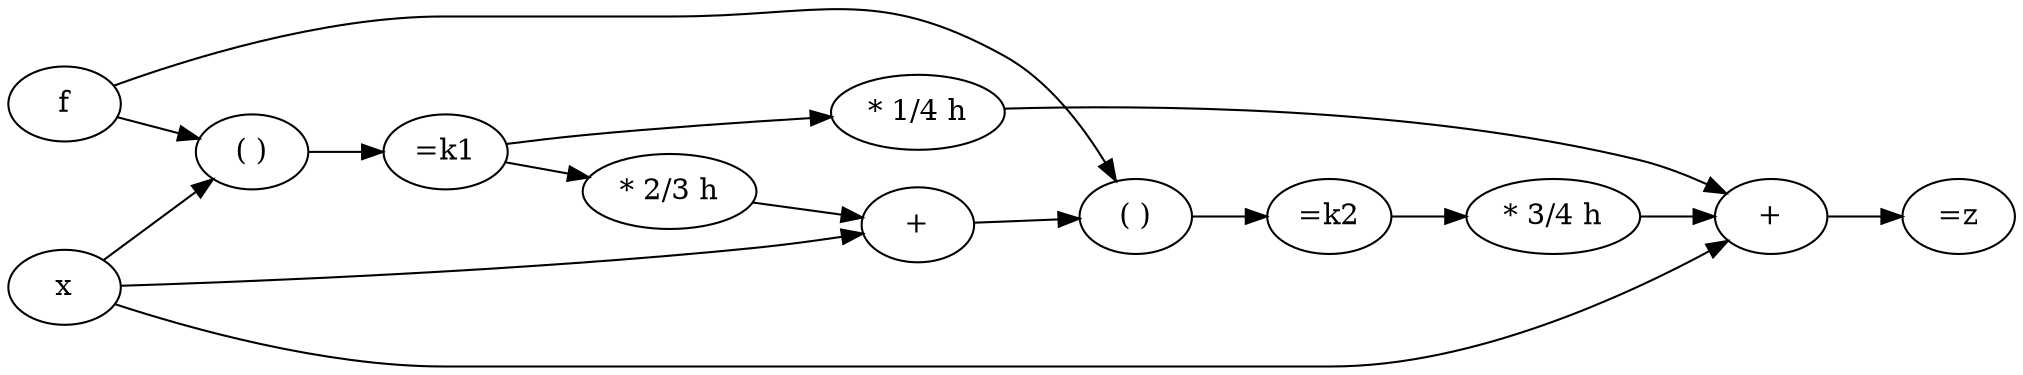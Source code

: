 digraph RK4 {
  rankdir=LR;
  thd2[label="* 2/3 h"]
  thd4[label="* 3/4 h"]
  thd5[label="* 1/4 h"]
  sum1[label="+"]
  sum2[label="+"]
  k1[label="=k1"]
  k2[label="=k2"]
  z[label="=z"]
  callf[label="( )"]
  callf2[label="( )"]
  x -> callf -> k1;
  f -> callf; 
  k1 -> thd2 -> sum1;
  x -> sum1;
  sum1 -> callf2 -> k2-> thd4 -> sum2;
  f -> callf2; 
  k1 -> thd5 -> sum2;
  x -> sum2 -> z;


  
}

